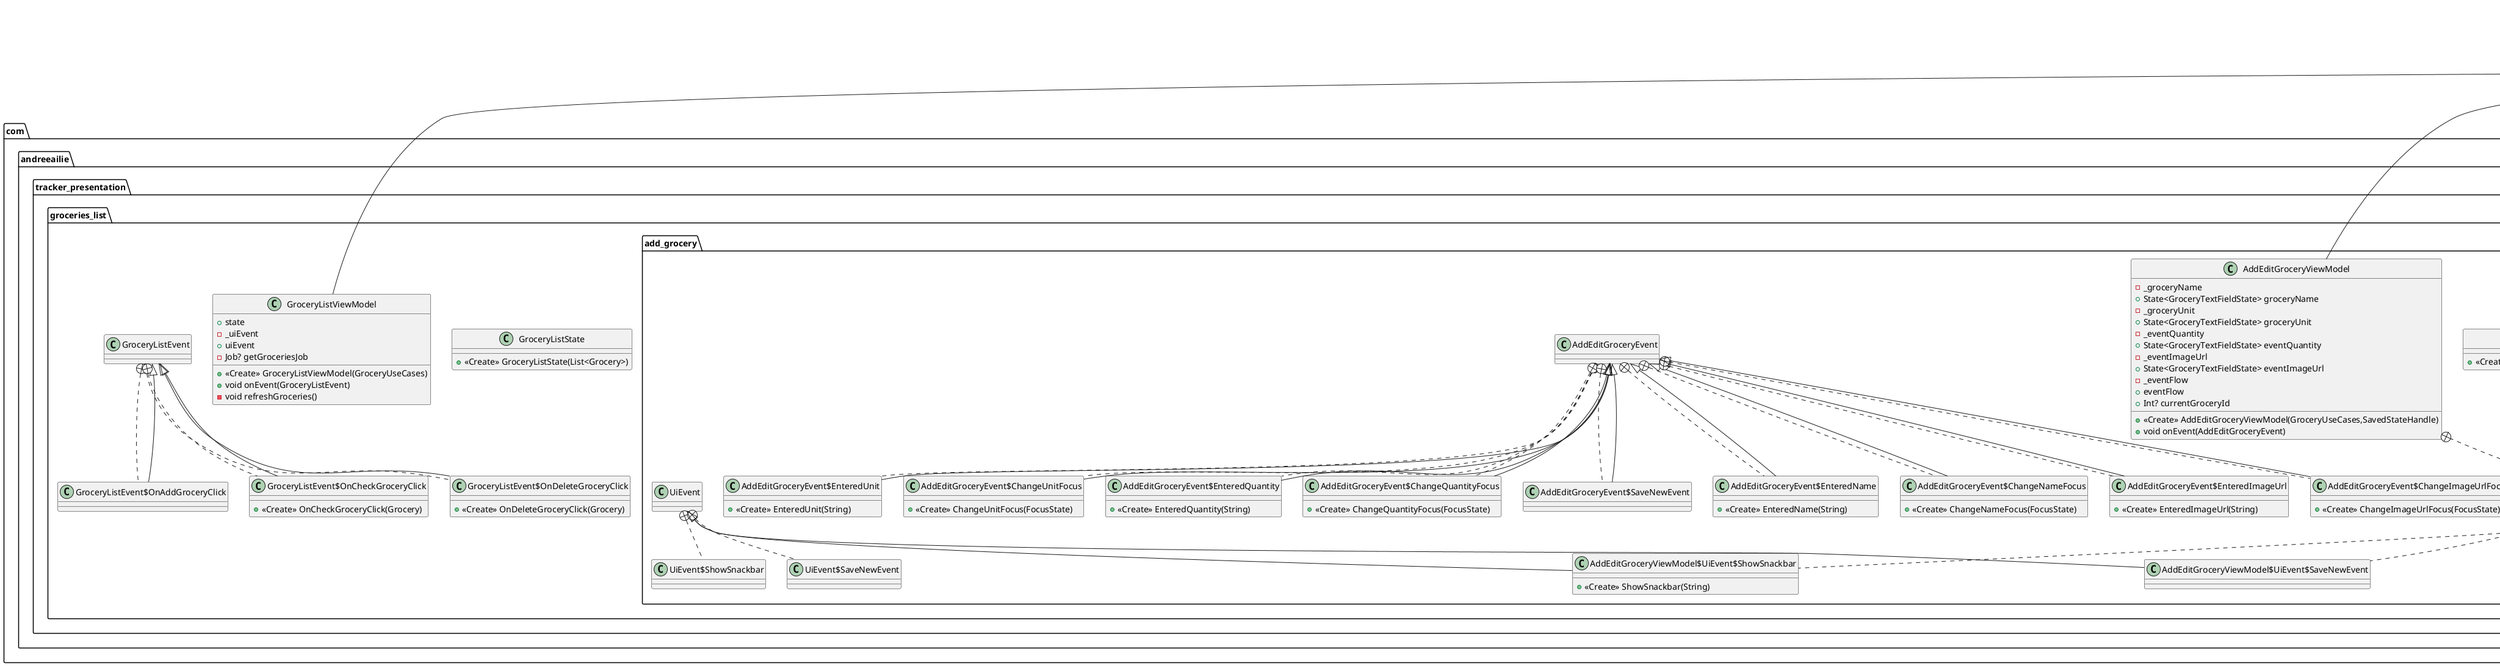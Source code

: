 @startuml
class com.andreeailie.tracker_presentation.tracker_overview.Meal {
+ <<Create>> Meal(UiText,Int,MealType,Int,Int,Int,Int,Boolean)
}

class com.andreeailie.tracker_presentation.search.SearchEvent$OnQueryChange {
+ <<Create>> OnQueryChange(String)
}

class com.andreeailie.tracker_presentation.search.SearchEvent$OnSearch {
}
class com.andreeailie.tracker_presentation.search.SearchEvent$OnToggleTrackableFood {
+ <<Create>> OnToggleTrackableFood(TrackableFood)
}

class com.andreeailie.tracker_presentation.search.SearchEvent$OnAmountForFoodChange {
+ <<Create>> OnAmountForFoodChange(TrackableFood,String)
}

class com.andreeailie.tracker_presentation.search.SearchEvent$OnTrackFoodClick {
+ <<Create>> OnTrackFoodClick(TrackableFood,MealType,LocalDate,String)
}

class com.andreeailie.tracker_presentation.search.SearchEvent$OnSearchFocusChange {
+ <<Create>> OnSearchFocusChange(Boolean)
}

class com.andreeailie.tracker_presentation.search.SearchEvent$SaveIdentifiedItems {
+ <<Create>> SaveIdentifiedItems(Map<String, Pair<String, Int>>,String,LocalDate,String)
}

class com.andreeailie.tracker_presentation.search.SearchEvent {
}
class com.andreeailie.tracker_presentation.search.SearchViewModel {
+  state
-  _uiEvent
+  uiEvent
+ <<Create>> SearchViewModel(TrackerUseCases,FilterOutDigits)
+ void onEvent(SearchEvent)
- void executeSearch(String,(List<TrackableFood>) -> Unit)
- void trackFood(SearchEvent.OnTrackFoodClick)
- void trackIdentifiedFood(SearchEvent.OnTrackFoodClick)
- void saveIdentifiedItems(Map<String, Pair<String, Int>>,String,LocalDate,String)
}


class com.andreeailie.tracker_presentation.groceries_list.GroceryListState {
+ <<Create>> GroceryListState(List<Grocery>)
}

class com.andreeailie.tracker_presentation.tracker_overview.TrackerOverviewState {
+ <<Create>> TrackerOverviewState(Int,Int,Int,Int,Int,Int,Int,Int,LocalDate,List<TrackedFood>,List<Meal>)
}

class com.andreeailie.tracker_presentation.groceries_list.add_grocery.GroceryTextFieldState {
+ <<Create>> GroceryTextFieldState(String,String,Boolean)
}

class com.andreeailie.tracker_presentation.search.FileUploadViewModel {
-  _uploadResponse
+ LiveData<UploadResponse> uploadResponse
+ <<Create>> FileUploadViewModel(TrackerUseCases)
+ void uploadImage(File)
}


class com.andreeailie.tracker_presentation.search.SearchState {
+ <<Create>> SearchState(String,Boolean,Boolean,List<TrackableFoodUiState>)
}

class com.andreeailie.tracker_presentation.tracker_overview.TrackerOverviewEvent$OnNextDayClick {
}
class com.andreeailie.tracker_presentation.tracker_overview.TrackerOverviewEvent$OnPreviousDayClick {
}
class com.andreeailie.tracker_presentation.tracker_overview.TrackerOverviewEvent$OnToggleMealClick {
+ <<Create>> OnToggleMealClick(Meal)
}

class com.andreeailie.tracker_presentation.tracker_overview.TrackerOverviewEvent$OnDeleteTrackedFoodClick {
+ <<Create>> OnDeleteTrackedFoodClick(TrackedFood)
}

class com.andreeailie.tracker_presentation.tracker_overview.TrackerOverviewEvent$OnAddFoodClick {
+ <<Create>> OnAddFoodClick(Meal)
}

class com.andreeailie.tracker_presentation.tracker_overview.TrackerOverviewEvent {
}
class com.andreeailie.tracker_presentation.groceries_list.add_grocery.AddEditGroceryViewModel$UiEvent$ShowSnackbar {
+ <<Create>> ShowSnackbar(String)
}

class com.andreeailie.tracker_presentation.groceries_list.add_grocery.AddEditGroceryViewModel$UiEvent$SaveNewEvent {
}
class com.andreeailie.tracker_presentation.groceries_list.add_grocery.AddEditGroceryViewModel$UiEvent {
}
class com.andreeailie.tracker_presentation.groceries_list.add_grocery.AddEditGroceryViewModel {
-  _groceryName
+ State<GroceryTextFieldState> groceryName
-  _groceryUnit
+ State<GroceryTextFieldState> groceryUnit
-  _eventQuantity
+ State<GroceryTextFieldState> eventQuantity
-  _eventImageUrl
+ State<GroceryTextFieldState> eventImageUrl
-  _eventFlow
+  eventFlow
+ Int? currentGroceryId
+ <<Create>> AddEditGroceryViewModel(GroceryUseCases,SavedStateHandle)
+ void onEvent(AddEditGroceryEvent)
}


class com.andreeailie.tracker_presentation.groceries_list.GroceryListViewModel {
+  state
-  _uiEvent
+  uiEvent
- Job? getGroceriesJob
+ <<Create>> GroceryListViewModel(GroceryUseCases)
+ void onEvent(GroceryListEvent)
- void refreshGroceries()
}


class com.andreeailie.tracker_presentation.search.TrackableFoodUiState {
+ <<Create>> TrackableFoodUiState(TrackableFood,Boolean,String)
}

class com.andreeailie.tracker_presentation.tracker_overview.TrackerOverviewViewModel {
+  state
-  _uiEvent
+  uiEvent
- Job? getFoodsForDateJob
+ <<Create>> TrackerOverviewViewModel(Preferences,TrackerUseCases)
+ void onEvent(TrackerOverviewEvent)
- void refreshFoods()
}


class com.andreeailie.tracker_presentation.groceries_list.add_grocery.AddEditGroceryEvent$EnteredName {
+ <<Create>> EnteredName(String)
}

class com.andreeailie.tracker_presentation.groceries_list.add_grocery.AddEditGroceryEvent$ChangeNameFocus {
+ <<Create>> ChangeNameFocus(FocusState)
}

class com.andreeailie.tracker_presentation.groceries_list.add_grocery.AddEditGroceryEvent$EnteredImageUrl {
+ <<Create>> EnteredImageUrl(String)
}

class com.andreeailie.tracker_presentation.groceries_list.add_grocery.AddEditGroceryEvent$ChangeImageUrlFocus {
+ <<Create>> ChangeImageUrlFocus(FocusState)
}

class com.andreeailie.tracker_presentation.groceries_list.add_grocery.AddEditGroceryEvent$EnteredUnit {
+ <<Create>> EnteredUnit(String)
}

class com.andreeailie.tracker_presentation.groceries_list.add_grocery.AddEditGroceryEvent$ChangeUnitFocus {
+ <<Create>> ChangeUnitFocus(FocusState)
}

class com.andreeailie.tracker_presentation.groceries_list.add_grocery.AddEditGroceryEvent$EnteredQuantity {
+ <<Create>> EnteredQuantity(String)
}

class com.andreeailie.tracker_presentation.groceries_list.add_grocery.AddEditGroceryEvent$ChangeQuantityFocus {
+ <<Create>> ChangeQuantityFocus(FocusState)
}

class com.andreeailie.tracker_presentation.groceries_list.add_grocery.AddEditGroceryEvent$SaveNewEvent {
}
class com.andreeailie.tracker_presentation.groceries_list.add_grocery.AddEditGroceryEvent {
}
class com.andreeailie.tracker_presentation.groceries_list.GroceryListEvent$OnDeleteGroceryClick {
+ <<Create>> OnDeleteGroceryClick(Grocery)
}

class com.andreeailie.tracker_presentation.groceries_list.GroceryListEvent$OnAddGroceryClick {
}
class com.andreeailie.tracker_presentation.groceries_list.GroceryListEvent$OnCheckGroceryClick {
+ <<Create>> OnCheckGroceryClick(Grocery)
}

class com.andreeailie.tracker_presentation.groceries_list.GroceryListEvent {
}


com.andreeailie.tracker_presentation.search.SearchEvent +.. com.andreeailie.tracker_presentation.search.SearchEvent$OnQueryChange
com.andreeailie.tracker_presentation.search.SearchEvent <|-- com.andreeailie.tracker_presentation.search.SearchEvent$OnQueryChange
com.andreeailie.tracker_presentation.search.SearchEvent +.. com.andreeailie.tracker_presentation.search.SearchEvent$OnSearch
com.andreeailie.tracker_presentation.search.SearchEvent <|-- com.andreeailie.tracker_presentation.search.SearchEvent$OnSearch
com.andreeailie.tracker_presentation.search.SearchEvent +.. com.andreeailie.tracker_presentation.search.SearchEvent$OnToggleTrackableFood
com.andreeailie.tracker_presentation.search.SearchEvent <|-- com.andreeailie.tracker_presentation.search.SearchEvent$OnToggleTrackableFood
com.andreeailie.tracker_presentation.search.SearchEvent +.. com.andreeailie.tracker_presentation.search.SearchEvent$OnAmountForFoodChange
com.andreeailie.tracker_presentation.search.SearchEvent <|-- com.andreeailie.tracker_presentation.search.SearchEvent$OnAmountForFoodChange
com.andreeailie.tracker_presentation.search.SearchEvent +.. com.andreeailie.tracker_presentation.search.SearchEvent$OnTrackFoodClick
com.andreeailie.tracker_presentation.search.SearchEvent <|-- com.andreeailie.tracker_presentation.search.SearchEvent$OnTrackFoodClick
com.andreeailie.tracker_presentation.search.SearchEvent +.. com.andreeailie.tracker_presentation.search.SearchEvent$OnSearchFocusChange
com.andreeailie.tracker_presentation.search.SearchEvent <|-- com.andreeailie.tracker_presentation.search.SearchEvent$OnSearchFocusChange
com.andreeailie.tracker_presentation.search.SearchEvent +.. com.andreeailie.tracker_presentation.search.SearchEvent$SaveIdentifiedItems
com.andreeailie.tracker_presentation.search.SearchEvent <|-- com.andreeailie.tracker_presentation.search.SearchEvent$SaveIdentifiedItems
androidx.lifecycle.ViewModel <|-- com.andreeailie.tracker_presentation.search.SearchViewModel
androidx.lifecycle.ViewModel <|-- com.andreeailie.tracker_presentation.search.FileUploadViewModel
com.andreeailie.tracker_presentation.tracker_overview.TrackerOverviewEvent +.. com.andreeailie.tracker_presentation.tracker_overview.TrackerOverviewEvent$OnNextDayClick
com.andreeailie.tracker_presentation.tracker_overview.TrackerOverviewEvent <|-- com.andreeailie.tracker_presentation.tracker_overview.TrackerOverviewEvent$OnNextDayClick
com.andreeailie.tracker_presentation.tracker_overview.TrackerOverviewEvent +.. com.andreeailie.tracker_presentation.tracker_overview.TrackerOverviewEvent$OnPreviousDayClick
com.andreeailie.tracker_presentation.tracker_overview.TrackerOverviewEvent <|-- com.andreeailie.tracker_presentation.tracker_overview.TrackerOverviewEvent$OnPreviousDayClick
com.andreeailie.tracker_presentation.tracker_overview.TrackerOverviewEvent +.. com.andreeailie.tracker_presentation.tracker_overview.TrackerOverviewEvent$OnToggleMealClick
com.andreeailie.tracker_presentation.tracker_overview.TrackerOverviewEvent <|-- com.andreeailie.tracker_presentation.tracker_overview.TrackerOverviewEvent$OnToggleMealClick
com.andreeailie.tracker_presentation.tracker_overview.TrackerOverviewEvent +.. com.andreeailie.tracker_presentation.tracker_overview.TrackerOverviewEvent$OnDeleteTrackedFoodClick
com.andreeailie.tracker_presentation.tracker_overview.TrackerOverviewEvent <|-- com.andreeailie.tracker_presentation.tracker_overview.TrackerOverviewEvent$OnDeleteTrackedFoodClick
com.andreeailie.tracker_presentation.tracker_overview.TrackerOverviewEvent +.. com.andreeailie.tracker_presentation.tracker_overview.TrackerOverviewEvent$OnAddFoodClick
com.andreeailie.tracker_presentation.tracker_overview.TrackerOverviewEvent <|-- com.andreeailie.tracker_presentation.tracker_overview.TrackerOverviewEvent$OnAddFoodClick
com.andreeailie.tracker_presentation.groceries_list.add_grocery.UiEvent +.. com.andreeailie.tracker_presentation.groceries_list.add_grocery.UiEvent$ShowSnackbar
com.andreeailie.tracker_presentation.groceries_list.add_grocery.AddEditGroceryViewModel$UiEvent +.. com.andreeailie.tracker_presentation.groceries_list.add_grocery.AddEditGroceryViewModel$UiEvent$ShowSnackbar
com.andreeailie.tracker_presentation.groceries_list.add_grocery.UiEvent <|-- com.andreeailie.tracker_presentation.groceries_list.add_grocery.AddEditGroceryViewModel$UiEvent$ShowSnackbar
com.andreeailie.tracker_presentation.groceries_list.add_grocery.UiEvent +.. com.andreeailie.tracker_presentation.groceries_list.add_grocery.UiEvent$SaveNewEvent
com.andreeailie.tracker_presentation.groceries_list.add_grocery.AddEditGroceryViewModel$UiEvent +.. com.andreeailie.tracker_presentation.groceries_list.add_grocery.AddEditGroceryViewModel$UiEvent$SaveNewEvent
com.andreeailie.tracker_presentation.groceries_list.add_grocery.UiEvent <|-- com.andreeailie.tracker_presentation.groceries_list.add_grocery.AddEditGroceryViewModel$UiEvent$SaveNewEvent
com.andreeailie.tracker_presentation.groceries_list.add_grocery.AddEditGroceryViewModel +.. com.andreeailie.tracker_presentation.groceries_list.add_grocery.AddEditGroceryViewModel$UiEvent
androidx.lifecycle.ViewModel <|-- com.andreeailie.tracker_presentation.groceries_list.add_grocery.AddEditGroceryViewModel
androidx.lifecycle.ViewModel <|-- com.andreeailie.tracker_presentation.groceries_list.GroceryListViewModel
androidx.lifecycle.ViewModel <|-- com.andreeailie.tracker_presentation.tracker_overview.TrackerOverviewViewModel
com.andreeailie.tracker_presentation.groceries_list.add_grocery.AddEditGroceryEvent +.. com.andreeailie.tracker_presentation.groceries_list.add_grocery.AddEditGroceryEvent$EnteredName
com.andreeailie.tracker_presentation.groceries_list.add_grocery.AddEditGroceryEvent <|-- com.andreeailie.tracker_presentation.groceries_list.add_grocery.AddEditGroceryEvent$EnteredName
com.andreeailie.tracker_presentation.groceries_list.add_grocery.AddEditGroceryEvent +.. com.andreeailie.tracker_presentation.groceries_list.add_grocery.AddEditGroceryEvent$ChangeNameFocus
com.andreeailie.tracker_presentation.groceries_list.add_grocery.AddEditGroceryEvent <|-- com.andreeailie.tracker_presentation.groceries_list.add_grocery.AddEditGroceryEvent$ChangeNameFocus
com.andreeailie.tracker_presentation.groceries_list.add_grocery.AddEditGroceryEvent +.. com.andreeailie.tracker_presentation.groceries_list.add_grocery.AddEditGroceryEvent$EnteredImageUrl
com.andreeailie.tracker_presentation.groceries_list.add_grocery.AddEditGroceryEvent <|-- com.andreeailie.tracker_presentation.groceries_list.add_grocery.AddEditGroceryEvent$EnteredImageUrl
com.andreeailie.tracker_presentation.groceries_list.add_grocery.AddEditGroceryEvent +.. com.andreeailie.tracker_presentation.groceries_list.add_grocery.AddEditGroceryEvent$ChangeImageUrlFocus
com.andreeailie.tracker_presentation.groceries_list.add_grocery.AddEditGroceryEvent <|-- com.andreeailie.tracker_presentation.groceries_list.add_grocery.AddEditGroceryEvent$ChangeImageUrlFocus
com.andreeailie.tracker_presentation.groceries_list.add_grocery.AddEditGroceryEvent +.. com.andreeailie.tracker_presentation.groceries_list.add_grocery.AddEditGroceryEvent$EnteredUnit
com.andreeailie.tracker_presentation.groceries_list.add_grocery.AddEditGroceryEvent <|-- com.andreeailie.tracker_presentation.groceries_list.add_grocery.AddEditGroceryEvent$EnteredUnit
com.andreeailie.tracker_presentation.groceries_list.add_grocery.AddEditGroceryEvent +.. com.andreeailie.tracker_presentation.groceries_list.add_grocery.AddEditGroceryEvent$ChangeUnitFocus
com.andreeailie.tracker_presentation.groceries_list.add_grocery.AddEditGroceryEvent <|-- com.andreeailie.tracker_presentation.groceries_list.add_grocery.AddEditGroceryEvent$ChangeUnitFocus
com.andreeailie.tracker_presentation.groceries_list.add_grocery.AddEditGroceryEvent +.. com.andreeailie.tracker_presentation.groceries_list.add_grocery.AddEditGroceryEvent$EnteredQuantity
com.andreeailie.tracker_presentation.groceries_list.add_grocery.AddEditGroceryEvent <|-- com.andreeailie.tracker_presentation.groceries_list.add_grocery.AddEditGroceryEvent$EnteredQuantity
com.andreeailie.tracker_presentation.groceries_list.add_grocery.AddEditGroceryEvent +.. com.andreeailie.tracker_presentation.groceries_list.add_grocery.AddEditGroceryEvent$ChangeQuantityFocus
com.andreeailie.tracker_presentation.groceries_list.add_grocery.AddEditGroceryEvent <|-- com.andreeailie.tracker_presentation.groceries_list.add_grocery.AddEditGroceryEvent$ChangeQuantityFocus
com.andreeailie.tracker_presentation.groceries_list.add_grocery.AddEditGroceryEvent +.. com.andreeailie.tracker_presentation.groceries_list.add_grocery.AddEditGroceryEvent$SaveNewEvent
com.andreeailie.tracker_presentation.groceries_list.add_grocery.AddEditGroceryEvent <|-- com.andreeailie.tracker_presentation.groceries_list.add_grocery.AddEditGroceryEvent$SaveNewEvent
com.andreeailie.tracker_presentation.groceries_list.GroceryListEvent +.. com.andreeailie.tracker_presentation.groceries_list.GroceryListEvent$OnDeleteGroceryClick
com.andreeailie.tracker_presentation.groceries_list.GroceryListEvent <|-- com.andreeailie.tracker_presentation.groceries_list.GroceryListEvent$OnDeleteGroceryClick
com.andreeailie.tracker_presentation.groceries_list.GroceryListEvent +.. com.andreeailie.tracker_presentation.groceries_list.GroceryListEvent$OnAddGroceryClick
com.andreeailie.tracker_presentation.groceries_list.GroceryListEvent <|-- com.andreeailie.tracker_presentation.groceries_list.GroceryListEvent$OnAddGroceryClick
com.andreeailie.tracker_presentation.groceries_list.GroceryListEvent +.. com.andreeailie.tracker_presentation.groceries_list.GroceryListEvent$OnCheckGroceryClick
com.andreeailie.tracker_presentation.groceries_list.GroceryListEvent <|-- com.andreeailie.tracker_presentation.groceries_list.GroceryListEvent$OnCheckGroceryClick
@enduml